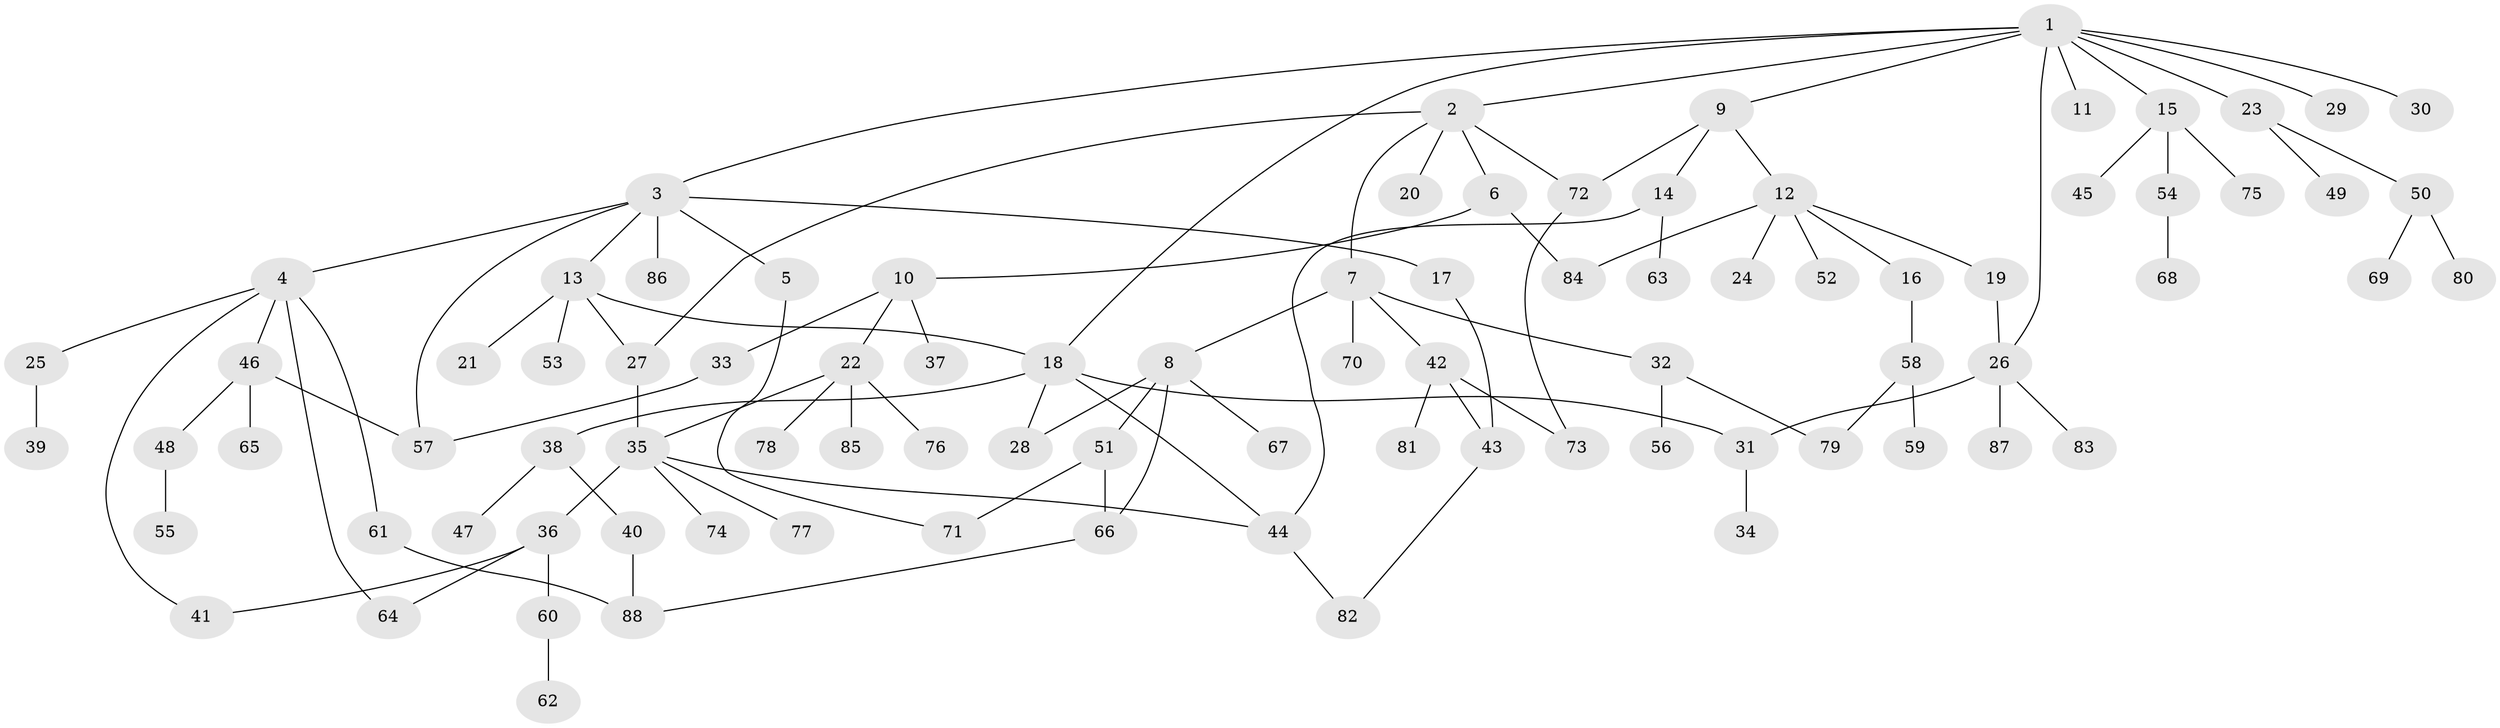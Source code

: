 // coarse degree distribution, {9: 0.11428571428571428, 6: 0.05714285714285714, 7: 0.05714285714285714, 2: 0.14285714285714285, 3: 0.11428571428571428, 4: 0.05714285714285714, 1: 0.45714285714285713}
// Generated by graph-tools (version 1.1) at 2025/17/03/04/25 18:17:07]
// undirected, 88 vertices, 109 edges
graph export_dot {
graph [start="1"]
  node [color=gray90,style=filled];
  1;
  2;
  3;
  4;
  5;
  6;
  7;
  8;
  9;
  10;
  11;
  12;
  13;
  14;
  15;
  16;
  17;
  18;
  19;
  20;
  21;
  22;
  23;
  24;
  25;
  26;
  27;
  28;
  29;
  30;
  31;
  32;
  33;
  34;
  35;
  36;
  37;
  38;
  39;
  40;
  41;
  42;
  43;
  44;
  45;
  46;
  47;
  48;
  49;
  50;
  51;
  52;
  53;
  54;
  55;
  56;
  57;
  58;
  59;
  60;
  61;
  62;
  63;
  64;
  65;
  66;
  67;
  68;
  69;
  70;
  71;
  72;
  73;
  74;
  75;
  76;
  77;
  78;
  79;
  80;
  81;
  82;
  83;
  84;
  85;
  86;
  87;
  88;
  1 -- 2;
  1 -- 3;
  1 -- 9;
  1 -- 11;
  1 -- 15;
  1 -- 23;
  1 -- 29;
  1 -- 30;
  1 -- 26;
  1 -- 18;
  2 -- 6;
  2 -- 7;
  2 -- 20;
  2 -- 27;
  2 -- 72;
  3 -- 4;
  3 -- 5;
  3 -- 13;
  3 -- 17;
  3 -- 86;
  3 -- 57;
  4 -- 25;
  4 -- 41;
  4 -- 46;
  4 -- 61;
  4 -- 64;
  5 -- 71;
  6 -- 10;
  6 -- 84;
  7 -- 8;
  7 -- 32;
  7 -- 42;
  7 -- 70;
  8 -- 51;
  8 -- 66;
  8 -- 67;
  8 -- 28;
  9 -- 12;
  9 -- 14;
  9 -- 72;
  10 -- 22;
  10 -- 33;
  10 -- 37;
  12 -- 16;
  12 -- 19;
  12 -- 24;
  12 -- 52;
  12 -- 84;
  13 -- 18;
  13 -- 21;
  13 -- 53;
  13 -- 27;
  14 -- 63;
  14 -- 44;
  15 -- 45;
  15 -- 54;
  15 -- 75;
  16 -- 58;
  17 -- 43;
  18 -- 28;
  18 -- 38;
  18 -- 44;
  18 -- 31;
  19 -- 26;
  22 -- 35;
  22 -- 76;
  22 -- 78;
  22 -- 85;
  23 -- 49;
  23 -- 50;
  25 -- 39;
  26 -- 31;
  26 -- 83;
  26 -- 87;
  27 -- 35;
  31 -- 34;
  32 -- 56;
  32 -- 79;
  33 -- 57;
  35 -- 36;
  35 -- 74;
  35 -- 77;
  35 -- 44;
  36 -- 60;
  36 -- 64;
  36 -- 41;
  38 -- 40;
  38 -- 47;
  40 -- 88;
  42 -- 43;
  42 -- 81;
  42 -- 73;
  43 -- 82;
  44 -- 82;
  46 -- 48;
  46 -- 65;
  46 -- 57;
  48 -- 55;
  50 -- 69;
  50 -- 80;
  51 -- 71;
  51 -- 66;
  54 -- 68;
  58 -- 59;
  58 -- 79;
  60 -- 62;
  61 -- 88;
  66 -- 88;
  72 -- 73;
}
